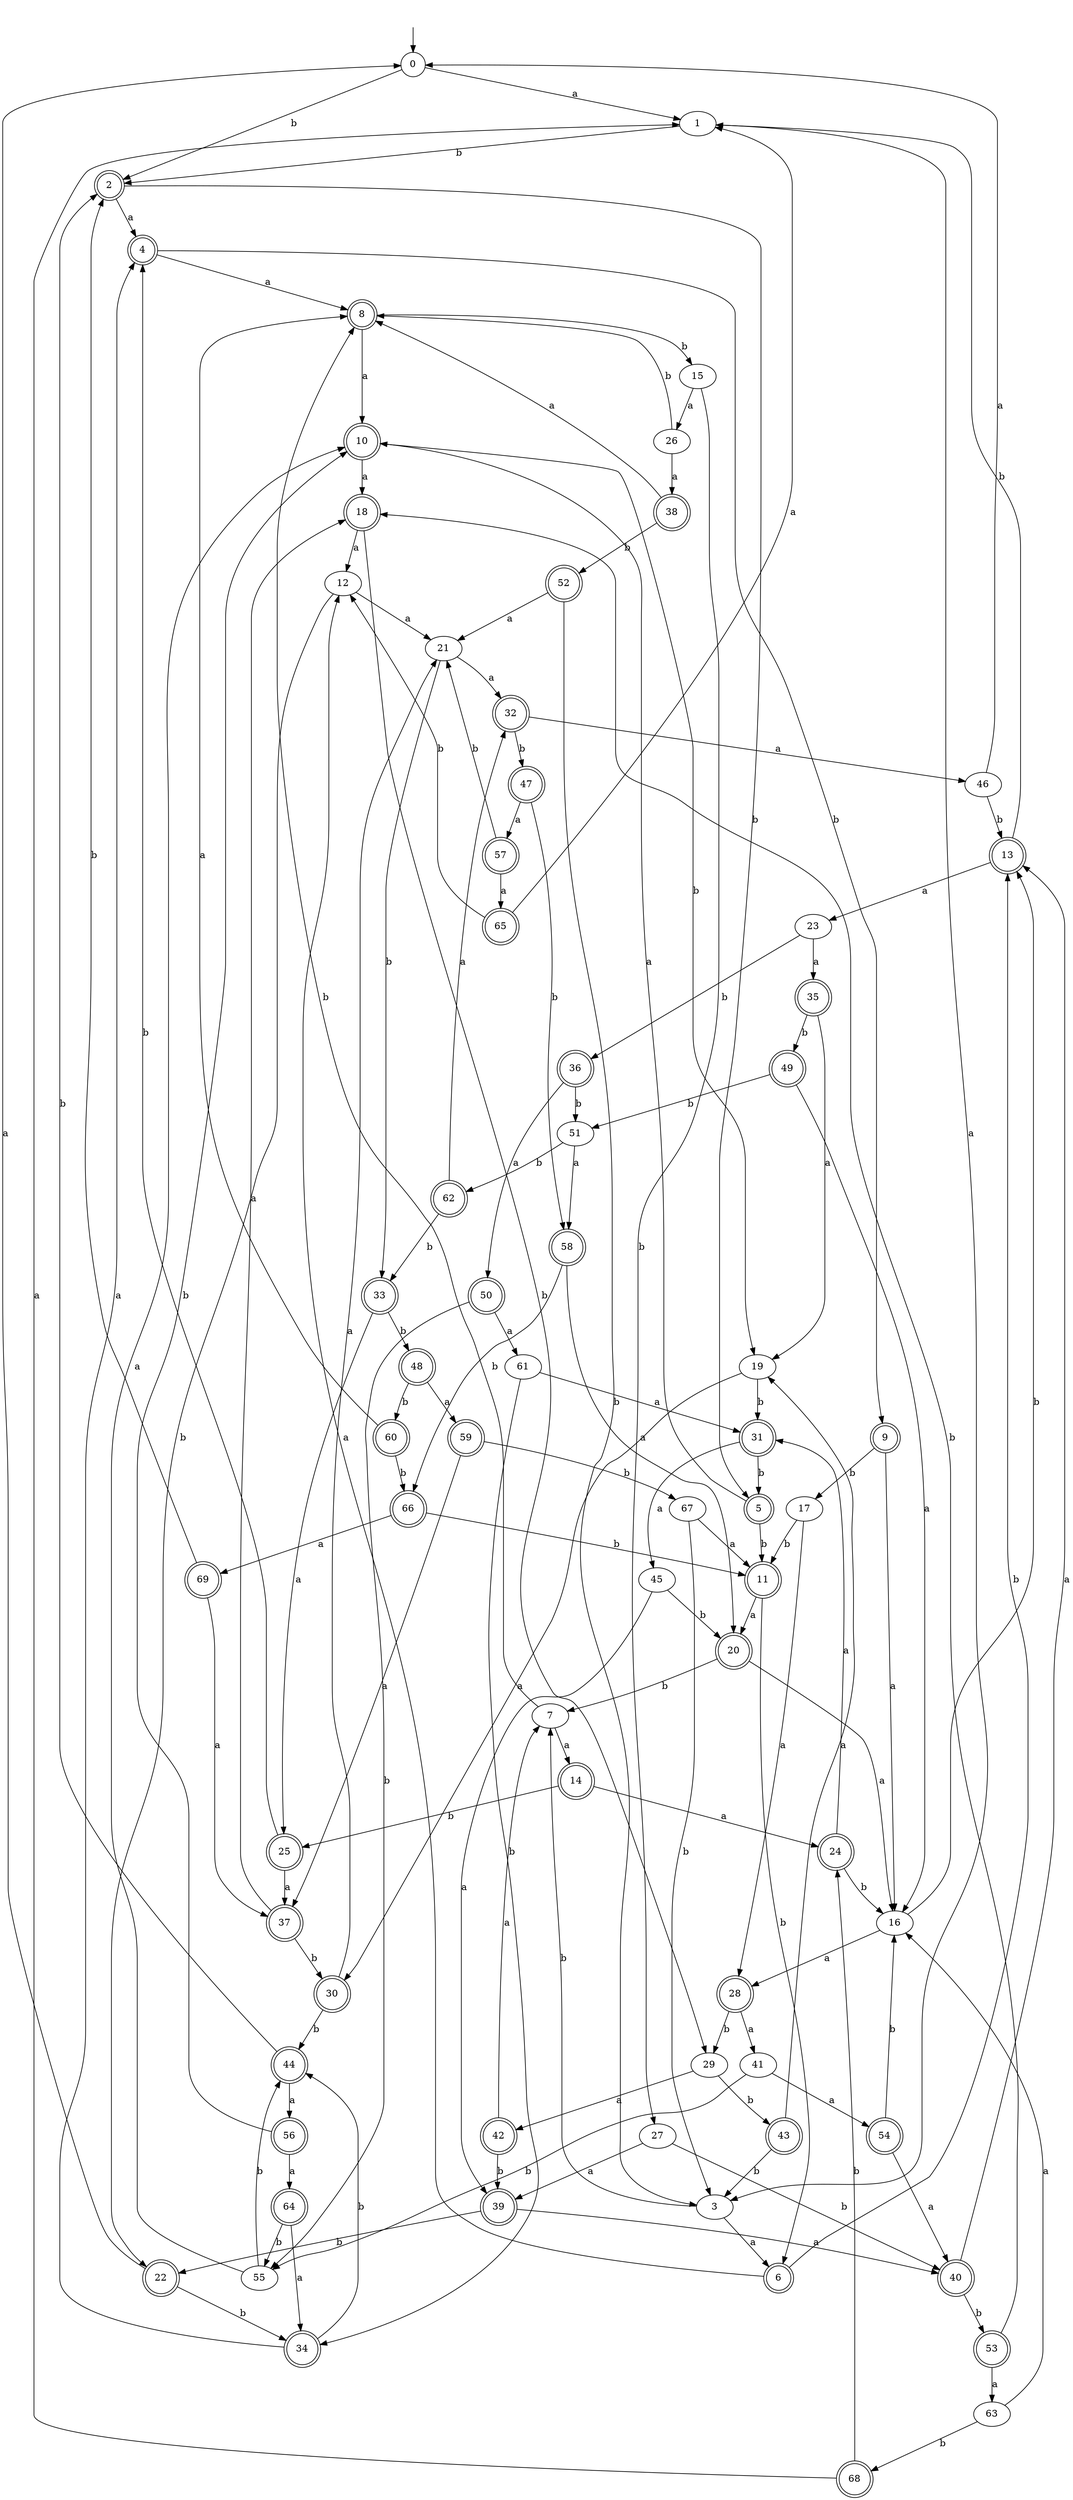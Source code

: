digraph RandomDFA {
  __start0 [label="", shape=none];
  __start0 -> 0 [label=""];
  0 [shape=circle]
  0 -> 1 [label="a"]
  0 -> 2 [label="b"]
  1
  1 -> 3 [label="a"]
  1 -> 2 [label="b"]
  2 [shape=doublecircle]
  2 -> 4 [label="a"]
  2 -> 5 [label="b"]
  3
  3 -> 6 [label="a"]
  3 -> 7 [label="b"]
  4 [shape=doublecircle]
  4 -> 8 [label="a"]
  4 -> 9 [label="b"]
  5 [shape=doublecircle]
  5 -> 10 [label="a"]
  5 -> 11 [label="b"]
  6 [shape=doublecircle]
  6 -> 12 [label="a"]
  6 -> 13 [label="b"]
  7
  7 -> 14 [label="a"]
  7 -> 8 [label="b"]
  8 [shape=doublecircle]
  8 -> 10 [label="a"]
  8 -> 15 [label="b"]
  9 [shape=doublecircle]
  9 -> 16 [label="a"]
  9 -> 17 [label="b"]
  10 [shape=doublecircle]
  10 -> 18 [label="a"]
  10 -> 19 [label="b"]
  11 [shape=doublecircle]
  11 -> 20 [label="a"]
  11 -> 6 [label="b"]
  12
  12 -> 21 [label="a"]
  12 -> 22 [label="b"]
  13 [shape=doublecircle]
  13 -> 23 [label="a"]
  13 -> 1 [label="b"]
  14 [shape=doublecircle]
  14 -> 24 [label="a"]
  14 -> 25 [label="b"]
  15
  15 -> 26 [label="a"]
  15 -> 27 [label="b"]
  16
  16 -> 28 [label="a"]
  16 -> 13 [label="b"]
  17
  17 -> 28 [label="a"]
  17 -> 11 [label="b"]
  18 [shape=doublecircle]
  18 -> 12 [label="a"]
  18 -> 29 [label="b"]
  19
  19 -> 30 [label="a"]
  19 -> 31 [label="b"]
  20 [shape=doublecircle]
  20 -> 16 [label="a"]
  20 -> 7 [label="b"]
  21
  21 -> 32 [label="a"]
  21 -> 33 [label="b"]
  22 [shape=doublecircle]
  22 -> 0 [label="a"]
  22 -> 34 [label="b"]
  23
  23 -> 35 [label="a"]
  23 -> 36 [label="b"]
  24 [shape=doublecircle]
  24 -> 31 [label="a"]
  24 -> 16 [label="b"]
  25 [shape=doublecircle]
  25 -> 37 [label="a"]
  25 -> 4 [label="b"]
  26
  26 -> 38 [label="a"]
  26 -> 8 [label="b"]
  27
  27 -> 39 [label="a"]
  27 -> 40 [label="b"]
  28 [shape=doublecircle]
  28 -> 41 [label="a"]
  28 -> 29 [label="b"]
  29
  29 -> 42 [label="a"]
  29 -> 43 [label="b"]
  30 [shape=doublecircle]
  30 -> 21 [label="a"]
  30 -> 44 [label="b"]
  31 [shape=doublecircle]
  31 -> 45 [label="a"]
  31 -> 5 [label="b"]
  32 [shape=doublecircle]
  32 -> 46 [label="a"]
  32 -> 47 [label="b"]
  33 [shape=doublecircle]
  33 -> 25 [label="a"]
  33 -> 48 [label="b"]
  34 [shape=doublecircle]
  34 -> 4 [label="a"]
  34 -> 44 [label="b"]
  35 [shape=doublecircle]
  35 -> 19 [label="a"]
  35 -> 49 [label="b"]
  36 [shape=doublecircle]
  36 -> 50 [label="a"]
  36 -> 51 [label="b"]
  37 [shape=doublecircle]
  37 -> 18 [label="a"]
  37 -> 30 [label="b"]
  38 [shape=doublecircle]
  38 -> 8 [label="a"]
  38 -> 52 [label="b"]
  39 [shape=doublecircle]
  39 -> 40 [label="a"]
  39 -> 22 [label="b"]
  40 [shape=doublecircle]
  40 -> 13 [label="a"]
  40 -> 53 [label="b"]
  41
  41 -> 54 [label="a"]
  41 -> 55 [label="b"]
  42 [shape=doublecircle]
  42 -> 7 [label="a"]
  42 -> 39 [label="b"]
  43 [shape=doublecircle]
  43 -> 19 [label="a"]
  43 -> 3 [label="b"]
  44 [shape=doublecircle]
  44 -> 56 [label="a"]
  44 -> 2 [label="b"]
  45
  45 -> 39 [label="a"]
  45 -> 20 [label="b"]
  46
  46 -> 0 [label="a"]
  46 -> 13 [label="b"]
  47 [shape=doublecircle]
  47 -> 57 [label="a"]
  47 -> 58 [label="b"]
  48 [shape=doublecircle]
  48 -> 59 [label="a"]
  48 -> 60 [label="b"]
  49 [shape=doublecircle]
  49 -> 16 [label="a"]
  49 -> 51 [label="b"]
  50 [shape=doublecircle]
  50 -> 61 [label="a"]
  50 -> 55 [label="b"]
  51
  51 -> 58 [label="a"]
  51 -> 62 [label="b"]
  52 [shape=doublecircle]
  52 -> 21 [label="a"]
  52 -> 3 [label="b"]
  53 [shape=doublecircle]
  53 -> 63 [label="a"]
  53 -> 18 [label="b"]
  54 [shape=doublecircle]
  54 -> 40 [label="a"]
  54 -> 16 [label="b"]
  55
  55 -> 10 [label="a"]
  55 -> 44 [label="b"]
  56 [shape=doublecircle]
  56 -> 64 [label="a"]
  56 -> 10 [label="b"]
  57 [shape=doublecircle]
  57 -> 65 [label="a"]
  57 -> 21 [label="b"]
  58 [shape=doublecircle]
  58 -> 20 [label="a"]
  58 -> 66 [label="b"]
  59 [shape=doublecircle]
  59 -> 37 [label="a"]
  59 -> 67 [label="b"]
  60 [shape=doublecircle]
  60 -> 8 [label="a"]
  60 -> 66 [label="b"]
  61
  61 -> 31 [label="a"]
  61 -> 34 [label="b"]
  62 [shape=doublecircle]
  62 -> 32 [label="a"]
  62 -> 33 [label="b"]
  63
  63 -> 16 [label="a"]
  63 -> 68 [label="b"]
  64 [shape=doublecircle]
  64 -> 34 [label="a"]
  64 -> 55 [label="b"]
  65 [shape=doublecircle]
  65 -> 1 [label="a"]
  65 -> 12 [label="b"]
  66 [shape=doublecircle]
  66 -> 69 [label="a"]
  66 -> 11 [label="b"]
  67
  67 -> 11 [label="a"]
  67 -> 3 [label="b"]
  68 [shape=doublecircle]
  68 -> 1 [label="a"]
  68 -> 24 [label="b"]
  69 [shape=doublecircle]
  69 -> 37 [label="a"]
  69 -> 2 [label="b"]
}
